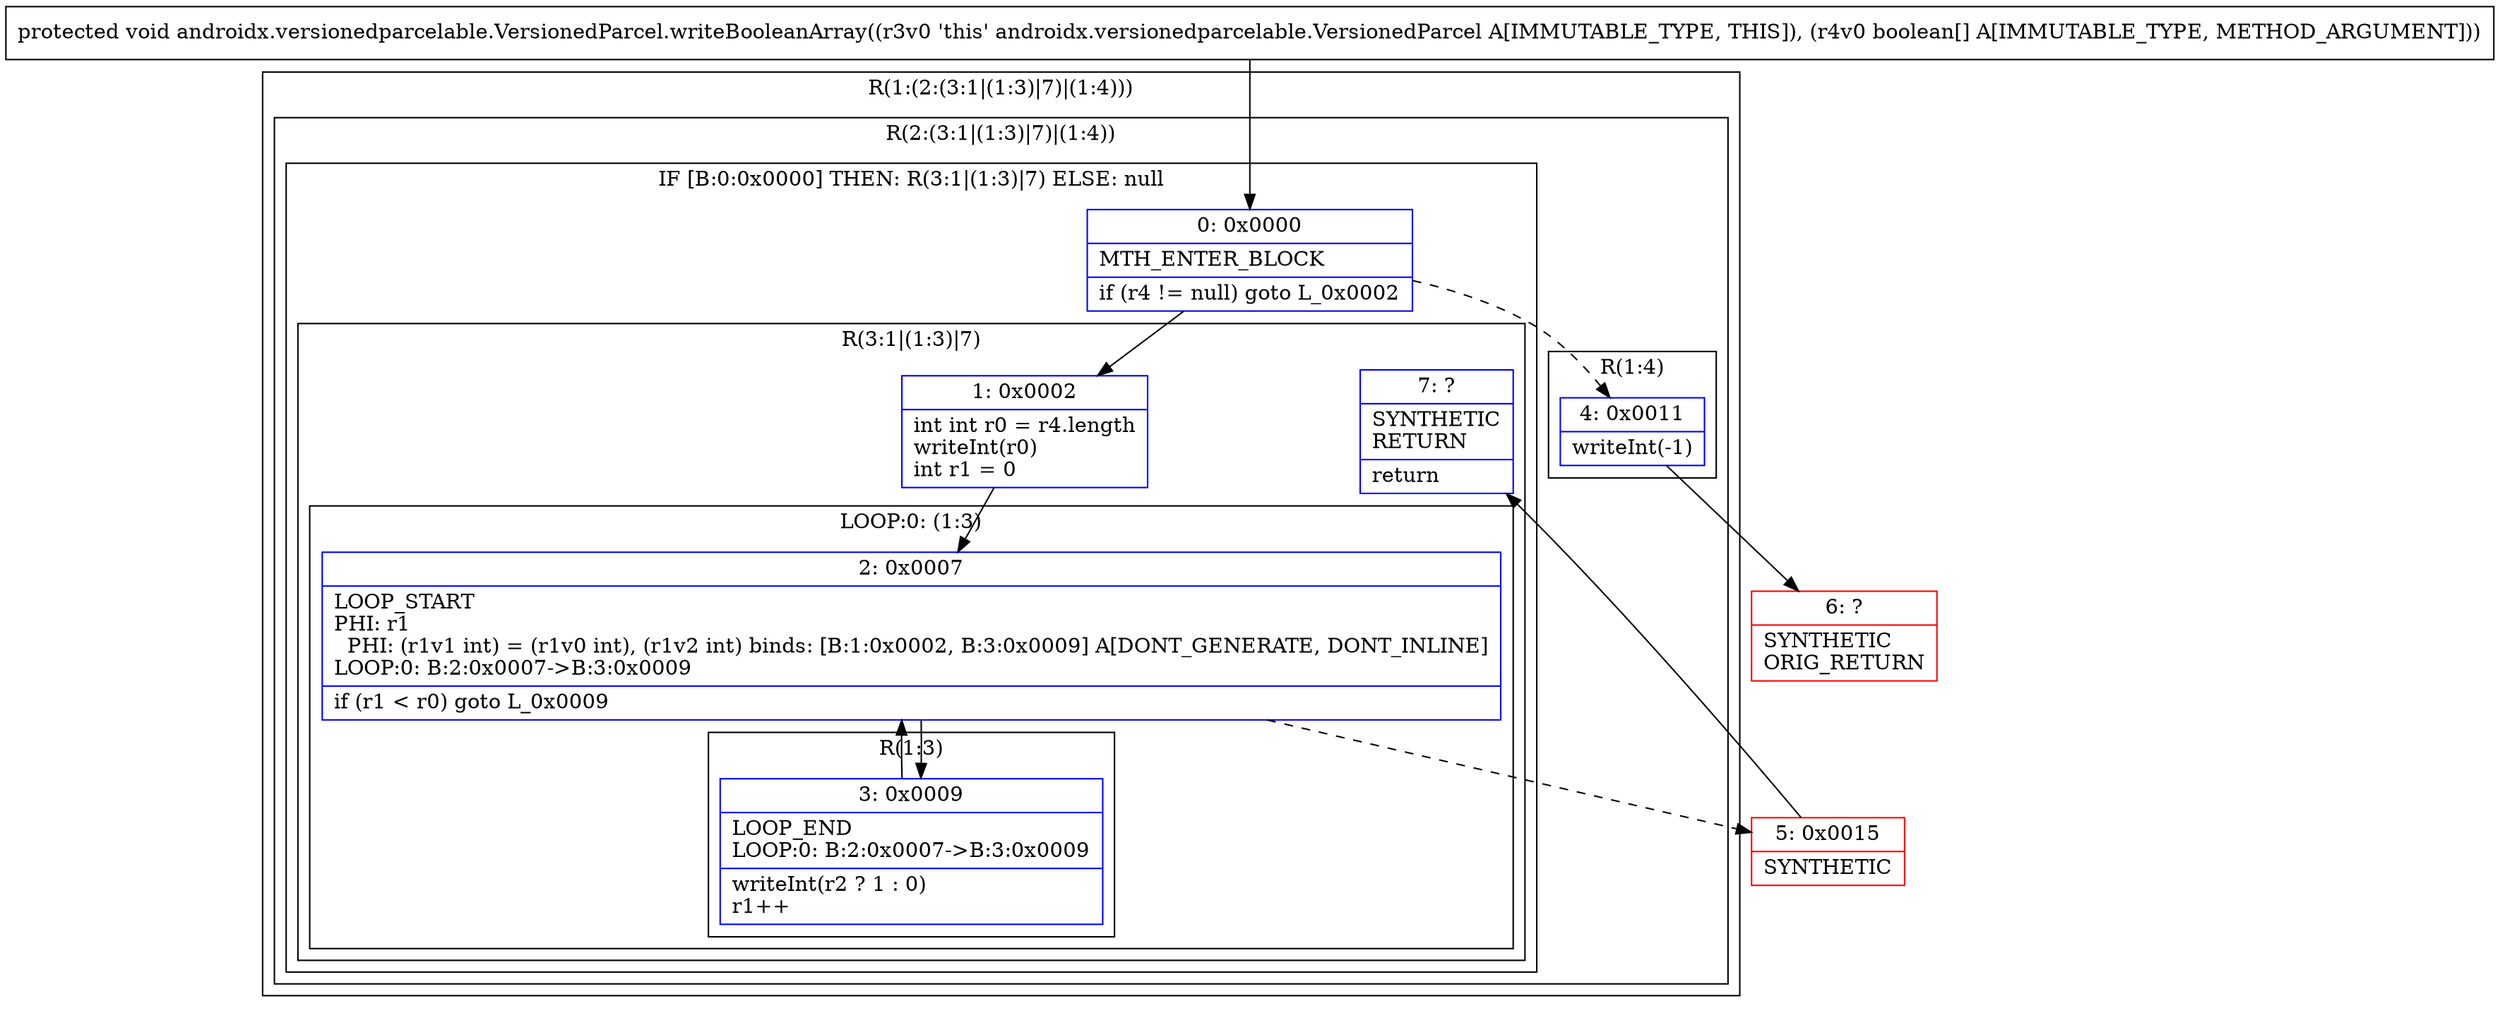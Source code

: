 digraph "CFG forandroidx.versionedparcelable.VersionedParcel.writeBooleanArray([Z)V" {
subgraph cluster_Region_1271276747 {
label = "R(1:(2:(3:1|(1:3)|7)|(1:4)))";
node [shape=record,color=blue];
subgraph cluster_Region_1144043107 {
label = "R(2:(3:1|(1:3)|7)|(1:4))";
node [shape=record,color=blue];
subgraph cluster_IfRegion_2055564089 {
label = "IF [B:0:0x0000] THEN: R(3:1|(1:3)|7) ELSE: null";
node [shape=record,color=blue];
Node_0 [shape=record,label="{0\:\ 0x0000|MTH_ENTER_BLOCK\l|if (r4 != null) goto L_0x0002\l}"];
subgraph cluster_Region_561461634 {
label = "R(3:1|(1:3)|7)";
node [shape=record,color=blue];
Node_1 [shape=record,label="{1\:\ 0x0002|int int r0 = r4.length\lwriteInt(r0)\lint r1 = 0\l}"];
subgraph cluster_LoopRegion_1922089061 {
label = "LOOP:0: (1:3)";
node [shape=record,color=blue];
Node_2 [shape=record,label="{2\:\ 0x0007|LOOP_START\lPHI: r1 \l  PHI: (r1v1 int) = (r1v0 int), (r1v2 int) binds: [B:1:0x0002, B:3:0x0009] A[DONT_GENERATE, DONT_INLINE]\lLOOP:0: B:2:0x0007\-\>B:3:0x0009\l|if (r1 \< r0) goto L_0x0009\l}"];
subgraph cluster_Region_2034846836 {
label = "R(1:3)";
node [shape=record,color=blue];
Node_3 [shape=record,label="{3\:\ 0x0009|LOOP_END\lLOOP:0: B:2:0x0007\-\>B:3:0x0009\l|writeInt(r2 ? 1 : 0)\lr1++\l}"];
}
}
Node_7 [shape=record,label="{7\:\ ?|SYNTHETIC\lRETURN\l|return\l}"];
}
}
subgraph cluster_Region_143278720 {
label = "R(1:4)";
node [shape=record,color=blue];
Node_4 [shape=record,label="{4\:\ 0x0011|writeInt(\-1)\l}"];
}
}
}
Node_5 [shape=record,color=red,label="{5\:\ 0x0015|SYNTHETIC\l}"];
Node_6 [shape=record,color=red,label="{6\:\ ?|SYNTHETIC\lORIG_RETURN\l}"];
MethodNode[shape=record,label="{protected void androidx.versionedparcelable.VersionedParcel.writeBooleanArray((r3v0 'this' androidx.versionedparcelable.VersionedParcel A[IMMUTABLE_TYPE, THIS]), (r4v0 boolean[] A[IMMUTABLE_TYPE, METHOD_ARGUMENT])) }"];
MethodNode -> Node_0;
Node_0 -> Node_1;
Node_0 -> Node_4[style=dashed];
Node_1 -> Node_2;
Node_2 -> Node_3;
Node_2 -> Node_5[style=dashed];
Node_3 -> Node_2;
Node_4 -> Node_6;
Node_5 -> Node_7;
}

